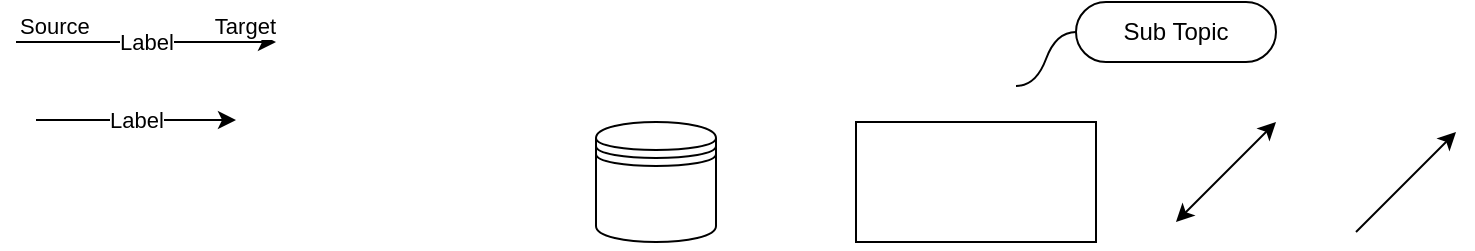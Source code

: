 <mxfile version="22.1.0" type="github">
  <diagram name="Page-1" id="V0f2GqODbFreL2q9t-2A">
    <mxGraphModel dx="1434" dy="758" grid="1" gridSize="10" guides="1" tooltips="1" connect="1" arrows="1" fold="1" page="1" pageScale="1" pageWidth="827" pageHeight="1169" math="0" shadow="0">
      <root>
        <mxCell id="0" />
        <mxCell id="1" parent="0" />
        <mxCell id="RL7_sL3tnGUBL_hxtS6m-1" value="" style="rounded=0;whiteSpace=wrap;html=1;" parent="1" vertex="1">
          <mxGeometry x="470" y="70" width="120" height="60" as="geometry" />
        </mxCell>
        <mxCell id="RL7_sL3tnGUBL_hxtS6m-3" value="" style="shape=datastore;whiteSpace=wrap;html=1;" parent="1" vertex="1">
          <mxGeometry x="340" y="70" width="60" height="60" as="geometry" />
        </mxCell>
        <mxCell id="RL7_sL3tnGUBL_hxtS6m-4" value="" style="endArrow=classic;startArrow=classic;html=1;rounded=0;" parent="1" edge="1">
          <mxGeometry width="50" height="50" relative="1" as="geometry">
            <mxPoint x="630" y="120" as="sourcePoint" />
            <mxPoint x="680" y="70" as="targetPoint" />
          </mxGeometry>
        </mxCell>
        <mxCell id="RL7_sL3tnGUBL_hxtS6m-5" value="" style="endArrow=classic;html=1;rounded=0;" parent="1" edge="1">
          <mxGeometry width="50" height="50" relative="1" as="geometry">
            <mxPoint x="720" y="125" as="sourcePoint" />
            <mxPoint x="770" y="75" as="targetPoint" />
          </mxGeometry>
        </mxCell>
        <mxCell id="RL7_sL3tnGUBL_hxtS6m-10" value="" style="endArrow=classic;html=1;rounded=0;" parent="1" edge="1">
          <mxGeometry relative="1" as="geometry">
            <mxPoint x="50" y="30" as="sourcePoint" />
            <mxPoint x="180" y="30" as="targetPoint" />
          </mxGeometry>
        </mxCell>
        <mxCell id="RL7_sL3tnGUBL_hxtS6m-11" value="Label" style="edgeLabel;resizable=0;html=1;align=center;verticalAlign=middle;" parent="RL7_sL3tnGUBL_hxtS6m-10" connectable="0" vertex="1">
          <mxGeometry relative="1" as="geometry" />
        </mxCell>
        <mxCell id="RL7_sL3tnGUBL_hxtS6m-12" value="Source" style="edgeLabel;resizable=0;html=1;align=left;verticalAlign=bottom;" parent="RL7_sL3tnGUBL_hxtS6m-10" connectable="0" vertex="1">
          <mxGeometry x="-1" relative="1" as="geometry" />
        </mxCell>
        <mxCell id="RL7_sL3tnGUBL_hxtS6m-13" value="Target" style="edgeLabel;resizable=0;html=1;align=right;verticalAlign=bottom;" parent="RL7_sL3tnGUBL_hxtS6m-10" connectable="0" vertex="1">
          <mxGeometry x="1" relative="1" as="geometry" />
        </mxCell>
        <mxCell id="RL7_sL3tnGUBL_hxtS6m-14" value="" style="endArrow=classic;html=1;rounded=0;" parent="1" edge="1">
          <mxGeometry relative="1" as="geometry">
            <mxPoint x="60" y="69" as="sourcePoint" />
            <mxPoint x="160" y="69" as="targetPoint" />
          </mxGeometry>
        </mxCell>
        <mxCell id="RL7_sL3tnGUBL_hxtS6m-15" value="Label" style="edgeLabel;resizable=0;html=1;align=center;verticalAlign=middle;" parent="RL7_sL3tnGUBL_hxtS6m-14" connectable="0" vertex="1">
          <mxGeometry relative="1" as="geometry" />
        </mxCell>
        <mxCell id="RL7_sL3tnGUBL_hxtS6m-16" value="Sub Topic" style="whiteSpace=wrap;html=1;rounded=1;arcSize=50;align=center;verticalAlign=middle;strokeWidth=1;autosize=1;spacing=4;treeFolding=1;treeMoving=1;newEdgeStyle={&quot;edgeStyle&quot;:&quot;entityRelationEdgeStyle&quot;,&quot;startArrow&quot;:&quot;none&quot;,&quot;endArrow&quot;:&quot;none&quot;,&quot;segment&quot;:10,&quot;curved&quot;:1,&quot;sourcePerimeterSpacing&quot;:0,&quot;targetPerimeterSpacing&quot;:0};" parent="1" vertex="1">
          <mxGeometry x="580" y="10" width="100" height="30" as="geometry" />
        </mxCell>
        <mxCell id="RL7_sL3tnGUBL_hxtS6m-17" value="" style="edgeStyle=entityRelationEdgeStyle;startArrow=none;endArrow=none;segment=10;curved=1;sourcePerimeterSpacing=0;targetPerimeterSpacing=0;rounded=0;" parent="1" target="RL7_sL3tnGUBL_hxtS6m-16" edge="1">
          <mxGeometry relative="1" as="geometry">
            <mxPoint x="550" y="52" as="sourcePoint" />
          </mxGeometry>
        </mxCell>
      </root>
    </mxGraphModel>
  </diagram>
</mxfile>
